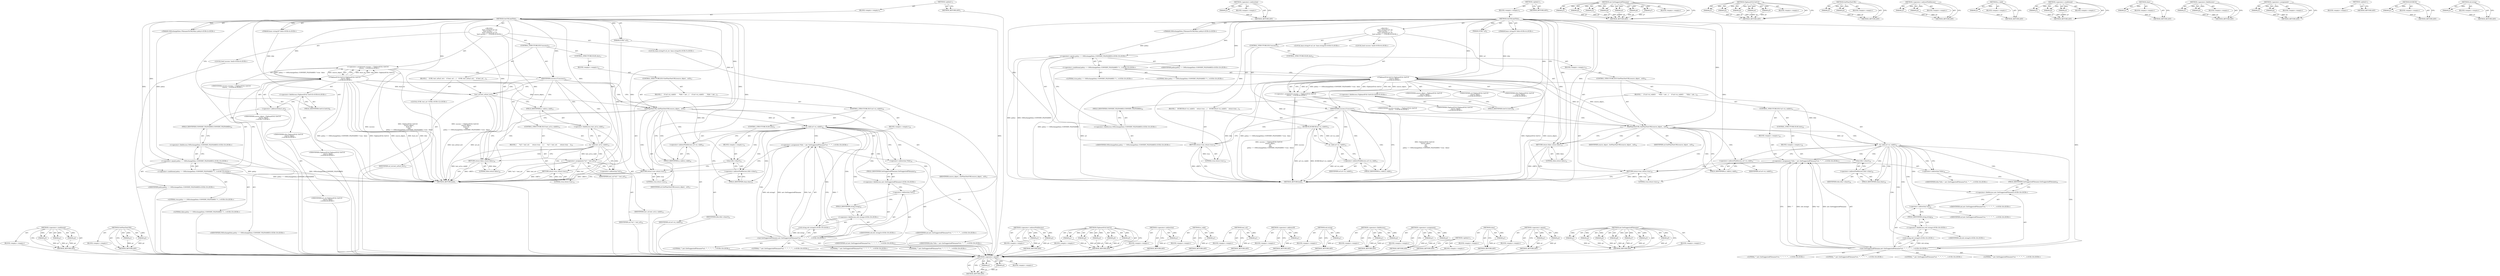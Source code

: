 digraph "std.string" {
vulnerable_144 [label=<(METHOD,&lt;operator&gt;.conditional)>];
vulnerable_145 [label=<(PARAM,p1)>];
vulnerable_146 [label=<(PARAM,p2)>];
vulnerable_147 [label=<(PARAM,p3)>];
vulnerable_148 [label=<(BLOCK,&lt;empty&gt;,&lt;empty&gt;)>];
vulnerable_149 [label=<(METHOD_RETURN,ANY)>];
vulnerable_167 [label=<(METHOD,GetPlainTextURL)>];
vulnerable_168 [label=<(PARAM,p1)>];
vulnerable_169 [label=<(PARAM,p2)>];
vulnerable_170 [label=<(BLOCK,&lt;empty&gt;,&lt;empty&gt;)>];
vulnerable_171 [label=<(METHOD_RETURN,ANY)>];
vulnerable_6 [label=<(METHOD,&lt;global&gt;)<SUB>1</SUB>>];
vulnerable_7 [label=<(BLOCK,&lt;empty&gt;,&lt;empty&gt;)<SUB>1</SUB>>];
vulnerable_8 [label=<(METHOD,GetURLAndTitle)<SUB>1</SUB>>];
vulnerable_9 [label="<(PARAM,OSExchangeData::FilenameToURLPolicy policy)<SUB>2</SUB>>"];
vulnerable_10 [label=<(PARAM,GURL* url)<SUB>3</SUB>>];
vulnerable_11 [label="<(PARAM,base::string16* title)<SUB>4</SUB>>"];
vulnerable_12 [label="<(BLOCK,{
   base::string16 url_str;
   bool success = ...,{
   base::string16 url_str;
   bool success = ...)<SUB>4</SUB>>"];
vulnerable_13 [label="<(LOCAL,base.string16 url_str: base.string16)<SUB>5</SUB>>"];
vulnerable_14 [label="<(LOCAL,bool success: bool)<SUB>6</SUB>>"];
vulnerable_15 [label="<(&lt;operator&gt;.assignment,success = ClipboardUtil::GetUrl(
       source_...)<SUB>6</SUB>>"];
vulnerable_16 [label="<(IDENTIFIER,success,success = ClipboardUtil::GetUrl(
       source_...)<SUB>6</SUB>>"];
vulnerable_17 [label="<(ClipboardUtil.GetUrl,ClipboardUtil::GetUrl(
       source_object_,
 ...)<SUB>6</SUB>>"];
vulnerable_18 [label="<(&lt;operator&gt;.fieldAccess,ClipboardUtil::GetUrl)<SUB>6</SUB>>"];
vulnerable_19 [label="<(IDENTIFIER,ClipboardUtil,ClipboardUtil::GetUrl(
       source_object_,
 ...)<SUB>6</SUB>>"];
vulnerable_20 [label=<(FIELD_IDENTIFIER,GetUrl,GetUrl)<SUB>6</SUB>>];
vulnerable_21 [label="<(IDENTIFIER,source_object_,ClipboardUtil::GetUrl(
       source_object_,
 ...)<SUB>7</SUB>>"];
vulnerable_22 [label=<(&lt;operator&gt;.addressOf,&amp;url_str)<SUB>8</SUB>>];
vulnerable_23 [label="<(IDENTIFIER,url_str,ClipboardUtil::GetUrl(
       source_object_,
 ...)<SUB>8</SUB>>"];
vulnerable_24 [label="<(IDENTIFIER,title,ClipboardUtil::GetUrl(
       source_object_,
 ...)<SUB>9</SUB>>"];
vulnerable_25 [label="<(&lt;operator&gt;.conditional,policy == OSExchangeData::CONVERT_FILENAMES ? t...)<SUB>10</SUB>>"];
vulnerable_26 [label="<(&lt;operator&gt;.equals,policy == OSExchangeData::CONVERT_FILENAMES)<SUB>10</SUB>>"];
vulnerable_27 [label="<(IDENTIFIER,policy,policy == OSExchangeData::CONVERT_FILENAMES)<SUB>10</SUB>>"];
vulnerable_28 [label="<(&lt;operator&gt;.fieldAccess,OSExchangeData::CONVERT_FILENAMES)<SUB>10</SUB>>"];
vulnerable_29 [label="<(IDENTIFIER,OSExchangeData,policy == OSExchangeData::CONVERT_FILENAMES)<SUB>10</SUB>>"];
vulnerable_30 [label=<(FIELD_IDENTIFIER,CONVERT_FILENAMES,CONVERT_FILENAMES)<SUB>10</SUB>>];
vulnerable_31 [label="<(LITERAL,true,policy == OSExchangeData::CONVERT_FILENAMES ? t...)<SUB>10</SUB>>"];
vulnerable_32 [label="<(LITERAL,false,policy == OSExchangeData::CONVERT_FILENAMES ? t...)<SUB>10</SUB>>"];
vulnerable_33 [label=<(CONTROL_STRUCTURE,IF,if (success))<SUB>11</SUB>>];
vulnerable_34 [label=<(IDENTIFIER,success,if (success))<SUB>11</SUB>>];
vulnerable_35 [label=<(BLOCK,{
    GURL test_url(url_str);
    if (test_url....,{
    GURL test_url(url_str);
    if (test_url....)<SUB>11</SUB>>];
vulnerable_36 [label="<(LOCAL,GURL test_url: GURL)<SUB>12</SUB>>"];
vulnerable_37 [label=<(test_url,test_url(url_str))<SUB>12</SUB>>];
vulnerable_38 [label=<(IDENTIFIER,url_str,test_url(url_str))<SUB>12</SUB>>];
vulnerable_39 [label=<(CONTROL_STRUCTURE,IF,if (test_url.is_valid()))<SUB>13</SUB>>];
vulnerable_40 [label=<(is_valid,test_url.is_valid())<SUB>13</SUB>>];
vulnerable_41 [label=<(&lt;operator&gt;.fieldAccess,test_url.is_valid)<SUB>13</SUB>>];
vulnerable_42 [label=<(IDENTIFIER,test_url,test_url.is_valid())<SUB>13</SUB>>];
vulnerable_43 [label=<(FIELD_IDENTIFIER,is_valid,is_valid)<SUB>13</SUB>>];
vulnerable_44 [label=<(BLOCK,{
      *url = test_url;
      return true;
    },{
      *url = test_url;
      return true;
    })<SUB>13</SUB>>];
vulnerable_45 [label=<(&lt;operator&gt;.assignment,*url = test_url)<SUB>14</SUB>>];
vulnerable_46 [label=<(&lt;operator&gt;.indirection,*url)<SUB>14</SUB>>];
vulnerable_47 [label=<(IDENTIFIER,url,*url = test_url)<SUB>14</SUB>>];
vulnerable_48 [label=<(IDENTIFIER,test_url,*url = test_url)<SUB>14</SUB>>];
vulnerable_49 [label=<(RETURN,return true;,return true;)<SUB>15</SUB>>];
vulnerable_50 [label=<(LITERAL,true,return true;)<SUB>15</SUB>>];
vulnerable_51 [label=<(CONTROL_STRUCTURE,ELSE,else)<SUB>17</SUB>>];
vulnerable_52 [label=<(BLOCK,&lt;empty&gt;,&lt;empty&gt;)<SUB>17</SUB>>];
vulnerable_53 [label=<(CONTROL_STRUCTURE,IF,if (GetPlainTextURL(source_object_, url)))<SUB>17</SUB>>];
vulnerable_54 [label=<(GetPlainTextURL,GetPlainTextURL(source_object_, url))<SUB>17</SUB>>];
vulnerable_55 [label=<(IDENTIFIER,source_object_,GetPlainTextURL(source_object_, url))<SUB>17</SUB>>];
vulnerable_56 [label=<(IDENTIFIER,url,GetPlainTextURL(source_object_, url))<SUB>17</SUB>>];
vulnerable_57 [label=<(BLOCK,{
     if (url-&gt;is_valid())
       *title = net...,{
     if (url-&gt;is_valid())
       *title = net...)<SUB>17</SUB>>];
vulnerable_58 [label=<(CONTROL_STRUCTURE,IF,if (url-&gt;is_valid()))<SUB>18</SUB>>];
vulnerable_59 [label=<(is_valid,url-&gt;is_valid())<SUB>18</SUB>>];
vulnerable_60 [label=<(&lt;operator&gt;.indirectFieldAccess,url-&gt;is_valid)<SUB>18</SUB>>];
vulnerable_61 [label=<(IDENTIFIER,url,url-&gt;is_valid())<SUB>18</SUB>>];
vulnerable_62 [label=<(FIELD_IDENTIFIER,is_valid,is_valid)<SUB>18</SUB>>];
vulnerable_63 [label=<(BLOCK,&lt;empty&gt;,&lt;empty&gt;)<SUB>19</SUB>>];
vulnerable_64 [label="<(&lt;operator&gt;.assignment,*title = net::GetSuggestedFilename(*url, &quot;&quot;, &quot;&quot;...)<SUB>19</SUB>>"];
vulnerable_65 [label=<(&lt;operator&gt;.indirection,*title)<SUB>19</SUB>>];
vulnerable_66 [label="<(IDENTIFIER,title,*title = net::GetSuggestedFilename(*url, &quot;&quot;, &quot;&quot;...)<SUB>19</SUB>>"];
vulnerable_67 [label="<(net.GetSuggestedFilename,net::GetSuggestedFilename(*url, &quot;&quot;, &quot;&quot;, &quot;&quot;, &quot;&quot;,...)<SUB>19</SUB>>"];
vulnerable_68 [label="<(&lt;operator&gt;.fieldAccess,net::GetSuggestedFilename)<SUB>19</SUB>>"];
vulnerable_69 [label="<(IDENTIFIER,net,net::GetSuggestedFilename(*url, &quot;&quot;, &quot;&quot;, &quot;&quot;, &quot;&quot;,...)<SUB>19</SUB>>"];
vulnerable_70 [label=<(FIELD_IDENTIFIER,GetSuggestedFilename,GetSuggestedFilename)<SUB>19</SUB>>];
vulnerable_71 [label=<(&lt;operator&gt;.indirection,*url)<SUB>19</SUB>>];
vulnerable_72 [label="<(IDENTIFIER,url,net::GetSuggestedFilename(*url, &quot;&quot;, &quot;&quot;, &quot;&quot;, &quot;&quot;,...)<SUB>19</SUB>>"];
vulnerable_73 [label="<(LITERAL,&quot;&quot;,net::GetSuggestedFilename(*url, &quot;&quot;, &quot;&quot;, &quot;&quot;, &quot;&quot;,...)<SUB>19</SUB>>"];
vulnerable_74 [label="<(LITERAL,&quot;&quot;,net::GetSuggestedFilename(*url, &quot;&quot;, &quot;&quot;, &quot;&quot;, &quot;&quot;,...)<SUB>19</SUB>>"];
vulnerable_75 [label="<(LITERAL,&quot;&quot;,net::GetSuggestedFilename(*url, &quot;&quot;, &quot;&quot;, &quot;&quot;, &quot;&quot;,...)<SUB>19</SUB>>"];
vulnerable_76 [label="<(LITERAL,&quot;&quot;,net::GetSuggestedFilename(*url, &quot;&quot;, &quot;&quot;, &quot;&quot;, &quot;&quot;,...)<SUB>19</SUB>>"];
vulnerable_77 [label="<(std.string,std::string())<SUB>19</SUB>>"];
vulnerable_78 [label="<(&lt;operator&gt;.fieldAccess,std::string)<SUB>19</SUB>>"];
vulnerable_79 [label="<(IDENTIFIER,std,std::string())<SUB>19</SUB>>"];
vulnerable_80 [label=<(FIELD_IDENTIFIER,string,string)<SUB>19</SUB>>];
vulnerable_81 [label=<(CONTROL_STRUCTURE,ELSE,else)<SUB>21</SUB>>];
vulnerable_82 [label=<(BLOCK,&lt;empty&gt;,&lt;empty&gt;)<SUB>21</SUB>>];
vulnerable_83 [label=<(clear,title-&gt;clear())<SUB>21</SUB>>];
vulnerable_84 [label=<(&lt;operator&gt;.indirectFieldAccess,title-&gt;clear)<SUB>21</SUB>>];
vulnerable_85 [label=<(IDENTIFIER,title,title-&gt;clear())<SUB>21</SUB>>];
vulnerable_86 [label=<(FIELD_IDENTIFIER,clear,clear)<SUB>21</SUB>>];
vulnerable_87 [label=<(RETURN,return true;,return true;)<SUB>22</SUB>>];
vulnerable_88 [label=<(LITERAL,true,return true;)<SUB>22</SUB>>];
vulnerable_89 [label=<(RETURN,return false;,return false;)<SUB>24</SUB>>];
vulnerable_90 [label=<(LITERAL,false,return false;)<SUB>24</SUB>>];
vulnerable_91 [label=<(METHOD_RETURN,bool)<SUB>1</SUB>>];
vulnerable_93 [label=<(METHOD_RETURN,ANY)<SUB>1</SUB>>];
vulnerable_172 [label=<(METHOD,&lt;operator&gt;.indirectFieldAccess)>];
vulnerable_173 [label=<(PARAM,p1)>];
vulnerable_174 [label=<(PARAM,p2)>];
vulnerable_175 [label=<(BLOCK,&lt;empty&gt;,&lt;empty&gt;)>];
vulnerable_176 [label=<(METHOD_RETURN,ANY)>];
vulnerable_127 [label=<(METHOD,ClipboardUtil.GetUrl)>];
vulnerable_128 [label=<(PARAM,p1)>];
vulnerable_129 [label=<(PARAM,p2)>];
vulnerable_130 [label=<(PARAM,p3)>];
vulnerable_131 [label=<(PARAM,p4)>];
vulnerable_132 [label=<(PARAM,p5)>];
vulnerable_133 [label=<(BLOCK,&lt;empty&gt;,&lt;empty&gt;)>];
vulnerable_134 [label=<(METHOD_RETURN,ANY)>];
vulnerable_163 [label=<(METHOD,&lt;operator&gt;.indirection)>];
vulnerable_164 [label=<(PARAM,p1)>];
vulnerable_165 [label=<(BLOCK,&lt;empty&gt;,&lt;empty&gt;)>];
vulnerable_166 [label=<(METHOD_RETURN,ANY)>];
vulnerable_159 [label=<(METHOD,is_valid)>];
vulnerable_160 [label=<(PARAM,p1)>];
vulnerable_161 [label=<(BLOCK,&lt;empty&gt;,&lt;empty&gt;)>];
vulnerable_162 [label=<(METHOD_RETURN,ANY)>];
vulnerable_155 [label=<(METHOD,test_url)>];
vulnerable_156 [label=<(PARAM,p1)>];
vulnerable_157 [label=<(BLOCK,&lt;empty&gt;,&lt;empty&gt;)>];
vulnerable_158 [label=<(METHOD_RETURN,ANY)>];
vulnerable_140 [label=<(METHOD,&lt;operator&gt;.addressOf)>];
vulnerable_141 [label=<(PARAM,p1)>];
vulnerable_142 [label=<(BLOCK,&lt;empty&gt;,&lt;empty&gt;)>];
vulnerable_143 [label=<(METHOD_RETURN,ANY)>];
vulnerable_187 [label=<(METHOD,std.string)>];
vulnerable_188 [label=<(PARAM,p1)>];
vulnerable_189 [label=<(BLOCK,&lt;empty&gt;,&lt;empty&gt;)>];
vulnerable_190 [label=<(METHOD_RETURN,ANY)>];
vulnerable_135 [label=<(METHOD,&lt;operator&gt;.fieldAccess)>];
vulnerable_136 [label=<(PARAM,p1)>];
vulnerable_137 [label=<(PARAM,p2)>];
vulnerable_138 [label=<(BLOCK,&lt;empty&gt;,&lt;empty&gt;)>];
vulnerable_139 [label=<(METHOD_RETURN,ANY)>];
vulnerable_122 [label=<(METHOD,&lt;operator&gt;.assignment)>];
vulnerable_123 [label=<(PARAM,p1)>];
vulnerable_124 [label=<(PARAM,p2)>];
vulnerable_125 [label=<(BLOCK,&lt;empty&gt;,&lt;empty&gt;)>];
vulnerable_126 [label=<(METHOD_RETURN,ANY)>];
vulnerable_116 [label=<(METHOD,&lt;global&gt;)<SUB>1</SUB>>];
vulnerable_117 [label=<(BLOCK,&lt;empty&gt;,&lt;empty&gt;)>];
vulnerable_118 [label=<(METHOD_RETURN,ANY)>];
vulnerable_191 [label=<(METHOD,clear)>];
vulnerable_192 [label=<(PARAM,p1)>];
vulnerable_193 [label=<(BLOCK,&lt;empty&gt;,&lt;empty&gt;)>];
vulnerable_194 [label=<(METHOD_RETURN,ANY)>];
vulnerable_150 [label=<(METHOD,&lt;operator&gt;.equals)>];
vulnerable_151 [label=<(PARAM,p1)>];
vulnerable_152 [label=<(PARAM,p2)>];
vulnerable_153 [label=<(BLOCK,&lt;empty&gt;,&lt;empty&gt;)>];
vulnerable_154 [label=<(METHOD_RETURN,ANY)>];
vulnerable_177 [label=<(METHOD,net.GetSuggestedFilename)>];
vulnerable_178 [label=<(PARAM,p1)>];
vulnerable_179 [label=<(PARAM,p2)>];
vulnerable_180 [label=<(PARAM,p3)>];
vulnerable_181 [label=<(PARAM,p4)>];
vulnerable_182 [label=<(PARAM,p5)>];
vulnerable_183 [label=<(PARAM,p6)>];
vulnerable_184 [label=<(PARAM,p7)>];
vulnerable_185 [label=<(BLOCK,&lt;empty&gt;,&lt;empty&gt;)>];
vulnerable_186 [label=<(METHOD_RETURN,ANY)>];
fixed_135 [label=<(METHOD,&lt;operator&gt;.equals)>];
fixed_136 [label=<(PARAM,p1)>];
fixed_137 [label=<(PARAM,p2)>];
fixed_138 [label=<(BLOCK,&lt;empty&gt;,&lt;empty&gt;)>];
fixed_139 [label=<(METHOD_RETURN,ANY)>];
fixed_158 [label=<(METHOD,&lt;operator&gt;.indirection)>];
fixed_159 [label=<(PARAM,p1)>];
fixed_160 [label=<(BLOCK,&lt;empty&gt;,&lt;empty&gt;)>];
fixed_161 [label=<(METHOD_RETURN,ANY)>];
fixed_6 [label=<(METHOD,&lt;global&gt;)<SUB>1</SUB>>];
fixed_7 [label=<(BLOCK,&lt;empty&gt;,&lt;empty&gt;)<SUB>1</SUB>>];
fixed_8 [label=<(METHOD,GetURLAndTitle)<SUB>1</SUB>>];
fixed_9 [label="<(PARAM,OSExchangeData::FilenameToURLPolicy policy)<SUB>2</SUB>>"];
fixed_10 [label=<(PARAM,GURL* url)<SUB>3</SUB>>];
fixed_11 [label="<(PARAM,base::string16* title)<SUB>4</SUB>>"];
fixed_12 [label="<(BLOCK,{
   base::string16 url_str;
   bool success = ...,{
   base::string16 url_str;
   bool success = ...)<SUB>4</SUB>>"];
fixed_13 [label="<(LOCAL,base.string16 url_str: base.string16)<SUB>5</SUB>>"];
fixed_14 [label="<(LOCAL,bool success: bool)<SUB>6</SUB>>"];
fixed_15 [label="<(&lt;operator&gt;.assignment,success = ClipboardUtil::GetUrl(
       source_...)<SUB>6</SUB>>"];
fixed_16 [label="<(IDENTIFIER,success,success = ClipboardUtil::GetUrl(
       source_...)<SUB>6</SUB>>"];
fixed_17 [label="<(ClipboardUtil.GetUrl,ClipboardUtil::GetUrl(
       source_object_,
 ...)<SUB>6</SUB>>"];
fixed_18 [label="<(&lt;operator&gt;.fieldAccess,ClipboardUtil::GetUrl)<SUB>6</SUB>>"];
fixed_19 [label="<(IDENTIFIER,ClipboardUtil,ClipboardUtil::GetUrl(
       source_object_,
 ...)<SUB>6</SUB>>"];
fixed_20 [label=<(FIELD_IDENTIFIER,GetUrl,GetUrl)<SUB>6</SUB>>];
fixed_21 [label="<(IDENTIFIER,source_object_,ClipboardUtil::GetUrl(
       source_object_,
 ...)<SUB>7</SUB>>"];
fixed_22 [label="<(IDENTIFIER,url,ClipboardUtil::GetUrl(
       source_object_,
 ...)<SUB>8</SUB>>"];
fixed_23 [label="<(IDENTIFIER,title,ClipboardUtil::GetUrl(
       source_object_,
 ...)<SUB>9</SUB>>"];
fixed_24 [label="<(&lt;operator&gt;.conditional,policy == OSExchangeData::CONVERT_FILENAMES ? t...)<SUB>10</SUB>>"];
fixed_25 [label="<(&lt;operator&gt;.equals,policy == OSExchangeData::CONVERT_FILENAMES)<SUB>10</SUB>>"];
fixed_26 [label="<(IDENTIFIER,policy,policy == OSExchangeData::CONVERT_FILENAMES)<SUB>10</SUB>>"];
fixed_27 [label="<(&lt;operator&gt;.fieldAccess,OSExchangeData::CONVERT_FILENAMES)<SUB>10</SUB>>"];
fixed_28 [label="<(IDENTIFIER,OSExchangeData,policy == OSExchangeData::CONVERT_FILENAMES)<SUB>10</SUB>>"];
fixed_29 [label=<(FIELD_IDENTIFIER,CONVERT_FILENAMES,CONVERT_FILENAMES)<SUB>10</SUB>>];
fixed_30 [label="<(LITERAL,true,policy == OSExchangeData::CONVERT_FILENAMES ? t...)<SUB>10</SUB>>"];
fixed_31 [label="<(LITERAL,false,policy == OSExchangeData::CONVERT_FILENAMES ? t...)<SUB>10</SUB>>"];
fixed_32 [label=<(CONTROL_STRUCTURE,IF,if (success))<SUB>11</SUB>>];
fixed_33 [label=<(IDENTIFIER,success,if (success))<SUB>11</SUB>>];
fixed_34 [label=<(BLOCK,{
    DCHECK(url-&gt;is_valid());
    return true;...,{
    DCHECK(url-&gt;is_valid());
    return true;...)<SUB>11</SUB>>];
fixed_35 [label=<(DCHECK,DCHECK(url-&gt;is_valid()))<SUB>12</SUB>>];
fixed_36 [label=<(is_valid,url-&gt;is_valid())<SUB>12</SUB>>];
fixed_37 [label=<(&lt;operator&gt;.indirectFieldAccess,url-&gt;is_valid)<SUB>12</SUB>>];
fixed_38 [label=<(IDENTIFIER,url,url-&gt;is_valid())<SUB>12</SUB>>];
fixed_39 [label=<(FIELD_IDENTIFIER,is_valid,is_valid)<SUB>12</SUB>>];
fixed_40 [label=<(RETURN,return true;,return true;)<SUB>13</SUB>>];
fixed_41 [label=<(LITERAL,true,return true;)<SUB>13</SUB>>];
fixed_42 [label=<(CONTROL_STRUCTURE,ELSE,else)<SUB>14</SUB>>];
fixed_43 [label=<(BLOCK,&lt;empty&gt;,&lt;empty&gt;)<SUB>14</SUB>>];
fixed_44 [label=<(CONTROL_STRUCTURE,IF,if (GetPlainTextURL(source_object_, url)))<SUB>14</SUB>>];
fixed_45 [label=<(GetPlainTextURL,GetPlainTextURL(source_object_, url))<SUB>14</SUB>>];
fixed_46 [label=<(IDENTIFIER,source_object_,GetPlainTextURL(source_object_, url))<SUB>14</SUB>>];
fixed_47 [label=<(IDENTIFIER,url,GetPlainTextURL(source_object_, url))<SUB>14</SUB>>];
fixed_48 [label=<(BLOCK,{
     if (url-&gt;is_valid())
       *title = net...,{
     if (url-&gt;is_valid())
       *title = net...)<SUB>14</SUB>>];
fixed_49 [label=<(CONTROL_STRUCTURE,IF,if (url-&gt;is_valid()))<SUB>15</SUB>>];
fixed_50 [label=<(is_valid,url-&gt;is_valid())<SUB>15</SUB>>];
fixed_51 [label=<(&lt;operator&gt;.indirectFieldAccess,url-&gt;is_valid)<SUB>15</SUB>>];
fixed_52 [label=<(IDENTIFIER,url,url-&gt;is_valid())<SUB>15</SUB>>];
fixed_53 [label=<(FIELD_IDENTIFIER,is_valid,is_valid)<SUB>15</SUB>>];
fixed_54 [label=<(BLOCK,&lt;empty&gt;,&lt;empty&gt;)<SUB>16</SUB>>];
fixed_55 [label="<(&lt;operator&gt;.assignment,*title = net::GetSuggestedFilename(*url, &quot;&quot;, &quot;&quot;...)<SUB>16</SUB>>"];
fixed_56 [label=<(&lt;operator&gt;.indirection,*title)<SUB>16</SUB>>];
fixed_57 [label="<(IDENTIFIER,title,*title = net::GetSuggestedFilename(*url, &quot;&quot;, &quot;&quot;...)<SUB>16</SUB>>"];
fixed_58 [label="<(net.GetSuggestedFilename,net::GetSuggestedFilename(*url, &quot;&quot;, &quot;&quot;, &quot;&quot;, &quot;&quot;,...)<SUB>16</SUB>>"];
fixed_59 [label="<(&lt;operator&gt;.fieldAccess,net::GetSuggestedFilename)<SUB>16</SUB>>"];
fixed_60 [label="<(IDENTIFIER,net,net::GetSuggestedFilename(*url, &quot;&quot;, &quot;&quot;, &quot;&quot;, &quot;&quot;,...)<SUB>16</SUB>>"];
fixed_61 [label=<(FIELD_IDENTIFIER,GetSuggestedFilename,GetSuggestedFilename)<SUB>16</SUB>>];
fixed_62 [label=<(&lt;operator&gt;.indirection,*url)<SUB>16</SUB>>];
fixed_63 [label="<(IDENTIFIER,url,net::GetSuggestedFilename(*url, &quot;&quot;, &quot;&quot;, &quot;&quot;, &quot;&quot;,...)<SUB>16</SUB>>"];
fixed_64 [label="<(LITERAL,&quot;&quot;,net::GetSuggestedFilename(*url, &quot;&quot;, &quot;&quot;, &quot;&quot;, &quot;&quot;,...)<SUB>16</SUB>>"];
fixed_65 [label="<(LITERAL,&quot;&quot;,net::GetSuggestedFilename(*url, &quot;&quot;, &quot;&quot;, &quot;&quot;, &quot;&quot;,...)<SUB>16</SUB>>"];
fixed_66 [label="<(LITERAL,&quot;&quot;,net::GetSuggestedFilename(*url, &quot;&quot;, &quot;&quot;, &quot;&quot;, &quot;&quot;,...)<SUB>16</SUB>>"];
fixed_67 [label="<(LITERAL,&quot;&quot;,net::GetSuggestedFilename(*url, &quot;&quot;, &quot;&quot;, &quot;&quot;, &quot;&quot;,...)<SUB>16</SUB>>"];
fixed_68 [label="<(std.string,std::string())<SUB>16</SUB>>"];
fixed_69 [label="<(&lt;operator&gt;.fieldAccess,std::string)<SUB>16</SUB>>"];
fixed_70 [label="<(IDENTIFIER,std,std::string())<SUB>16</SUB>>"];
fixed_71 [label=<(FIELD_IDENTIFIER,string,string)<SUB>16</SUB>>];
fixed_72 [label=<(CONTROL_STRUCTURE,ELSE,else)<SUB>18</SUB>>];
fixed_73 [label=<(BLOCK,&lt;empty&gt;,&lt;empty&gt;)<SUB>18</SUB>>];
fixed_74 [label=<(clear,title-&gt;clear())<SUB>18</SUB>>];
fixed_75 [label=<(&lt;operator&gt;.indirectFieldAccess,title-&gt;clear)<SUB>18</SUB>>];
fixed_76 [label=<(IDENTIFIER,title,title-&gt;clear())<SUB>18</SUB>>];
fixed_77 [label=<(FIELD_IDENTIFIER,clear,clear)<SUB>18</SUB>>];
fixed_78 [label=<(RETURN,return true;,return true;)<SUB>19</SUB>>];
fixed_79 [label=<(LITERAL,true,return true;)<SUB>19</SUB>>];
fixed_80 [label=<(RETURN,return false;,return false;)<SUB>21</SUB>>];
fixed_81 [label=<(LITERAL,false,return false;)<SUB>21</SUB>>];
fixed_82 [label=<(METHOD_RETURN,bool)<SUB>1</SUB>>];
fixed_84 [label=<(METHOD_RETURN,ANY)<SUB>1</SUB>>];
fixed_162 [label=<(METHOD,net.GetSuggestedFilename)>];
fixed_163 [label=<(PARAM,p1)>];
fixed_164 [label=<(PARAM,p2)>];
fixed_165 [label=<(PARAM,p3)>];
fixed_166 [label=<(PARAM,p4)>];
fixed_167 [label=<(PARAM,p5)>];
fixed_168 [label=<(PARAM,p6)>];
fixed_169 [label=<(PARAM,p7)>];
fixed_170 [label=<(BLOCK,&lt;empty&gt;,&lt;empty&gt;)>];
fixed_171 [label=<(METHOD_RETURN,ANY)>];
fixed_116 [label=<(METHOD,ClipboardUtil.GetUrl)>];
fixed_117 [label=<(PARAM,p1)>];
fixed_118 [label=<(PARAM,p2)>];
fixed_119 [label=<(PARAM,p3)>];
fixed_120 [label=<(PARAM,p4)>];
fixed_121 [label=<(PARAM,p5)>];
fixed_122 [label=<(BLOCK,&lt;empty&gt;,&lt;empty&gt;)>];
fixed_123 [label=<(METHOD_RETURN,ANY)>];
fixed_153 [label=<(METHOD,GetPlainTextURL)>];
fixed_154 [label=<(PARAM,p1)>];
fixed_155 [label=<(PARAM,p2)>];
fixed_156 [label=<(BLOCK,&lt;empty&gt;,&lt;empty&gt;)>];
fixed_157 [label=<(METHOD_RETURN,ANY)>];
fixed_148 [label=<(METHOD,&lt;operator&gt;.indirectFieldAccess)>];
fixed_149 [label=<(PARAM,p1)>];
fixed_150 [label=<(PARAM,p2)>];
fixed_151 [label=<(BLOCK,&lt;empty&gt;,&lt;empty&gt;)>];
fixed_152 [label=<(METHOD_RETURN,ANY)>];
fixed_144 [label=<(METHOD,is_valid)>];
fixed_145 [label=<(PARAM,p1)>];
fixed_146 [label=<(BLOCK,&lt;empty&gt;,&lt;empty&gt;)>];
fixed_147 [label=<(METHOD_RETURN,ANY)>];
fixed_129 [label=<(METHOD,&lt;operator&gt;.conditional)>];
fixed_130 [label=<(PARAM,p1)>];
fixed_131 [label=<(PARAM,p2)>];
fixed_132 [label=<(PARAM,p3)>];
fixed_133 [label=<(BLOCK,&lt;empty&gt;,&lt;empty&gt;)>];
fixed_134 [label=<(METHOD_RETURN,ANY)>];
fixed_176 [label=<(METHOD,clear)>];
fixed_177 [label=<(PARAM,p1)>];
fixed_178 [label=<(BLOCK,&lt;empty&gt;,&lt;empty&gt;)>];
fixed_179 [label=<(METHOD_RETURN,ANY)>];
fixed_124 [label=<(METHOD,&lt;operator&gt;.fieldAccess)>];
fixed_125 [label=<(PARAM,p1)>];
fixed_126 [label=<(PARAM,p2)>];
fixed_127 [label=<(BLOCK,&lt;empty&gt;,&lt;empty&gt;)>];
fixed_128 [label=<(METHOD_RETURN,ANY)>];
fixed_111 [label=<(METHOD,&lt;operator&gt;.assignment)>];
fixed_112 [label=<(PARAM,p1)>];
fixed_113 [label=<(PARAM,p2)>];
fixed_114 [label=<(BLOCK,&lt;empty&gt;,&lt;empty&gt;)>];
fixed_115 [label=<(METHOD_RETURN,ANY)>];
fixed_105 [label=<(METHOD,&lt;global&gt;)<SUB>1</SUB>>];
fixed_106 [label=<(BLOCK,&lt;empty&gt;,&lt;empty&gt;)>];
fixed_107 [label=<(METHOD_RETURN,ANY)>];
fixed_140 [label=<(METHOD,DCHECK)>];
fixed_141 [label=<(PARAM,p1)>];
fixed_142 [label=<(BLOCK,&lt;empty&gt;,&lt;empty&gt;)>];
fixed_143 [label=<(METHOD_RETURN,ANY)>];
fixed_172 [label=<(METHOD,std.string)>];
fixed_173 [label=<(PARAM,p1)>];
fixed_174 [label=<(BLOCK,&lt;empty&gt;,&lt;empty&gt;)>];
fixed_175 [label=<(METHOD_RETURN,ANY)>];
vulnerable_144 -> vulnerable_145  [key=0, label="AST: "];
vulnerable_144 -> vulnerable_145  [key=1, label="DDG: "];
vulnerable_144 -> vulnerable_148  [key=0, label="AST: "];
vulnerable_144 -> vulnerable_146  [key=0, label="AST: "];
vulnerable_144 -> vulnerable_146  [key=1, label="DDG: "];
vulnerable_144 -> vulnerable_149  [key=0, label="AST: "];
vulnerable_144 -> vulnerable_149  [key=1, label="CFG: "];
vulnerable_144 -> vulnerable_147  [key=0, label="AST: "];
vulnerable_144 -> vulnerable_147  [key=1, label="DDG: "];
vulnerable_145 -> vulnerable_149  [key=0, label="DDG: p1"];
vulnerable_146 -> vulnerable_149  [key=0, label="DDG: p2"];
vulnerable_147 -> vulnerable_149  [key=0, label="DDG: p3"];
vulnerable_148 -> fixed_135  [key=0];
vulnerable_149 -> fixed_135  [key=0];
vulnerable_167 -> vulnerable_168  [key=0, label="AST: "];
vulnerable_167 -> vulnerable_168  [key=1, label="DDG: "];
vulnerable_167 -> vulnerable_170  [key=0, label="AST: "];
vulnerable_167 -> vulnerable_169  [key=0, label="AST: "];
vulnerable_167 -> vulnerable_169  [key=1, label="DDG: "];
vulnerable_167 -> vulnerable_171  [key=0, label="AST: "];
vulnerable_167 -> vulnerable_171  [key=1, label="CFG: "];
vulnerable_168 -> vulnerable_171  [key=0, label="DDG: p1"];
vulnerable_169 -> vulnerable_171  [key=0, label="DDG: p2"];
vulnerable_170 -> fixed_135  [key=0];
vulnerable_171 -> fixed_135  [key=0];
vulnerable_6 -> vulnerable_7  [key=0, label="AST: "];
vulnerable_6 -> vulnerable_93  [key=0, label="AST: "];
vulnerable_6 -> vulnerable_93  [key=1, label="CFG: "];
vulnerable_7 -> vulnerable_8  [key=0, label="AST: "];
vulnerable_8 -> vulnerable_9  [key=0, label="AST: "];
vulnerable_8 -> vulnerable_9  [key=1, label="DDG: "];
vulnerable_8 -> vulnerable_10  [key=0, label="AST: "];
vulnerable_8 -> vulnerable_10  [key=1, label="DDG: "];
vulnerable_8 -> vulnerable_11  [key=0, label="AST: "];
vulnerable_8 -> vulnerable_11  [key=1, label="DDG: "];
vulnerable_8 -> vulnerable_12  [key=0, label="AST: "];
vulnerable_8 -> vulnerable_91  [key=0, label="AST: "];
vulnerable_8 -> vulnerable_20  [key=0, label="CFG: "];
vulnerable_8 -> vulnerable_89  [key=0, label="DDG: "];
vulnerable_8 -> vulnerable_34  [key=0, label="DDG: "];
vulnerable_8 -> vulnerable_90  [key=0, label="DDG: "];
vulnerable_8 -> vulnerable_17  [key=0, label="DDG: "];
vulnerable_8 -> vulnerable_25  [key=0, label="DDG: "];
vulnerable_8 -> vulnerable_37  [key=0, label="DDG: "];
vulnerable_8 -> vulnerable_26  [key=0, label="DDG: "];
vulnerable_8 -> vulnerable_45  [key=0, label="DDG: "];
vulnerable_8 -> vulnerable_49  [key=0, label="DDG: "];
vulnerable_8 -> vulnerable_50  [key=0, label="DDG: "];
vulnerable_8 -> vulnerable_54  [key=0, label="DDG: "];
vulnerable_8 -> vulnerable_87  [key=0, label="DDG: "];
vulnerable_8 -> vulnerable_88  [key=0, label="DDG: "];
vulnerable_8 -> vulnerable_67  [key=0, label="DDG: "];
vulnerable_9 -> vulnerable_26  [key=0, label="DDG: policy"];
vulnerable_10 -> vulnerable_91  [key=0, label="DDG: url"];
vulnerable_10 -> vulnerable_54  [key=0, label="DDG: url"];
vulnerable_11 -> vulnerable_17  [key=0, label="DDG: title"];
vulnerable_12 -> vulnerable_13  [key=0, label="AST: "];
vulnerable_12 -> vulnerable_14  [key=0, label="AST: "];
vulnerable_12 -> vulnerable_15  [key=0, label="AST: "];
vulnerable_12 -> vulnerable_33  [key=0, label="AST: "];
vulnerable_12 -> vulnerable_89  [key=0, label="AST: "];
vulnerable_13 -> fixed_135  [key=0];
vulnerable_14 -> fixed_135  [key=0];
vulnerable_15 -> vulnerable_16  [key=0, label="AST: "];
vulnerable_15 -> vulnerable_17  [key=0, label="AST: "];
vulnerable_15 -> vulnerable_34  [key=0, label="CFG: "];
vulnerable_15 -> vulnerable_91  [key=0, label="DDG: success"];
vulnerable_15 -> vulnerable_91  [key=1, label="DDG: ClipboardUtil::GetUrl(
       source_object_,
      &amp;url_str,
       title,
       policy == OSExchangeData::CONVERT_FILENAMES ? true : false)"];
vulnerable_15 -> vulnerable_91  [key=2, label="DDG: success = ClipboardUtil::GetUrl(
       source_object_,
      &amp;url_str,
       title,
       policy == OSExchangeData::CONVERT_FILENAMES ? true : false)"];
vulnerable_16 -> fixed_135  [key=0];
vulnerable_17 -> vulnerable_18  [key=0, label="AST: "];
vulnerable_17 -> vulnerable_21  [key=0, label="AST: "];
vulnerable_17 -> vulnerable_22  [key=0, label="AST: "];
vulnerable_17 -> vulnerable_24  [key=0, label="AST: "];
vulnerable_17 -> vulnerable_25  [key=0, label="AST: "];
vulnerable_17 -> vulnerable_15  [key=0, label="CFG: "];
vulnerable_17 -> vulnerable_15  [key=1, label="DDG: &amp;url_str"];
vulnerable_17 -> vulnerable_15  [key=2, label="DDG: title"];
vulnerable_17 -> vulnerable_15  [key=3, label="DDG: ClipboardUtil::GetUrl"];
vulnerable_17 -> vulnerable_15  [key=4, label="DDG: policy == OSExchangeData::CONVERT_FILENAMES ? true : false"];
vulnerable_17 -> vulnerable_15  [key=5, label="DDG: source_object_"];
vulnerable_17 -> vulnerable_91  [key=0, label="DDG: ClipboardUtil::GetUrl"];
vulnerable_17 -> vulnerable_91  [key=1, label="DDG: source_object_"];
vulnerable_17 -> vulnerable_91  [key=2, label="DDG: &amp;url_str"];
vulnerable_17 -> vulnerable_91  [key=3, label="DDG: title"];
vulnerable_17 -> vulnerable_91  [key=4, label="DDG: policy == OSExchangeData::CONVERT_FILENAMES ? true : false"];
vulnerable_17 -> vulnerable_37  [key=0, label="DDG: &amp;url_str"];
vulnerable_17 -> vulnerable_54  [key=0, label="DDG: source_object_"];
vulnerable_17 -> vulnerable_83  [key=0, label="DDG: title"];
vulnerable_18 -> vulnerable_19  [key=0, label="AST: "];
vulnerable_18 -> vulnerable_20  [key=0, label="AST: "];
vulnerable_18 -> vulnerable_22  [key=0, label="CFG: "];
vulnerable_19 -> fixed_135  [key=0];
vulnerable_20 -> vulnerable_18  [key=0, label="CFG: "];
vulnerable_21 -> fixed_135  [key=0];
vulnerable_22 -> vulnerable_23  [key=0, label="AST: "];
vulnerable_22 -> vulnerable_30  [key=0, label="CFG: "];
vulnerable_23 -> fixed_135  [key=0];
vulnerable_24 -> fixed_135  [key=0];
vulnerable_25 -> vulnerable_26  [key=0, label="AST: "];
vulnerable_25 -> vulnerable_31  [key=0, label="AST: "];
vulnerable_25 -> vulnerable_32  [key=0, label="AST: "];
vulnerable_25 -> vulnerable_17  [key=0, label="CFG: "];
vulnerable_25 -> vulnerable_91  [key=0, label="DDG: policy == OSExchangeData::CONVERT_FILENAMES"];
vulnerable_26 -> vulnerable_27  [key=0, label="AST: "];
vulnerable_26 -> vulnerable_28  [key=0, label="AST: "];
vulnerable_26 -> vulnerable_25  [key=0, label="CFG: "];
vulnerable_26 -> vulnerable_91  [key=0, label="DDG: policy"];
vulnerable_26 -> vulnerable_91  [key=1, label="DDG: OSExchangeData::CONVERT_FILENAMES"];
vulnerable_27 -> fixed_135  [key=0];
vulnerable_28 -> vulnerable_29  [key=0, label="AST: "];
vulnerable_28 -> vulnerable_30  [key=0, label="AST: "];
vulnerable_28 -> vulnerable_26  [key=0, label="CFG: "];
vulnerable_29 -> fixed_135  [key=0];
vulnerable_30 -> vulnerable_28  [key=0, label="CFG: "];
vulnerable_31 -> fixed_135  [key=0];
vulnerable_32 -> fixed_135  [key=0];
vulnerable_33 -> vulnerable_34  [key=0, label="AST: "];
vulnerable_33 -> vulnerable_35  [key=0, label="AST: "];
vulnerable_33 -> vulnerable_51  [key=0, label="AST: "];
vulnerable_34 -> vulnerable_37  [key=0, label="CFG: "];
vulnerable_34 -> vulnerable_37  [key=1, label="CDG: "];
vulnerable_34 -> vulnerable_54  [key=0, label="CFG: "];
vulnerable_34 -> vulnerable_54  [key=1, label="CDG: "];
vulnerable_34 -> vulnerable_41  [key=0, label="CDG: "];
vulnerable_34 -> vulnerable_40  [key=0, label="CDG: "];
vulnerable_34 -> vulnerable_43  [key=0, label="CDG: "];
vulnerable_35 -> vulnerable_36  [key=0, label="AST: "];
vulnerable_35 -> vulnerable_37  [key=0, label="AST: "];
vulnerable_35 -> vulnerable_39  [key=0, label="AST: "];
vulnerable_36 -> fixed_135  [key=0];
vulnerable_37 -> vulnerable_38  [key=0, label="AST: "];
vulnerable_37 -> vulnerable_43  [key=0, label="CFG: "];
vulnerable_37 -> vulnerable_91  [key=0, label="DDG: url_str"];
vulnerable_37 -> vulnerable_91  [key=1, label="DDG: test_url(url_str)"];
vulnerable_38 -> fixed_135  [key=0];
vulnerable_39 -> vulnerable_40  [key=0, label="AST: "];
vulnerable_39 -> vulnerable_44  [key=0, label="AST: "];
vulnerable_40 -> vulnerable_41  [key=0, label="AST: "];
vulnerable_40 -> vulnerable_46  [key=0, label="CFG: "];
vulnerable_40 -> vulnerable_46  [key=1, label="CDG: "];
vulnerable_40 -> vulnerable_89  [key=0, label="CFG: "];
vulnerable_40 -> vulnerable_89  [key=1, label="CDG: "];
vulnerable_40 -> vulnerable_91  [key=0, label="DDG: test_url.is_valid()"];
vulnerable_40 -> vulnerable_45  [key=0, label="DDG: test_url.is_valid"];
vulnerable_40 -> vulnerable_45  [key=1, label="CDG: "];
vulnerable_40 -> vulnerable_49  [key=0, label="CDG: "];
vulnerable_41 -> vulnerable_42  [key=0, label="AST: "];
vulnerable_41 -> vulnerable_43  [key=0, label="AST: "];
vulnerable_41 -> vulnerable_40  [key=0, label="CFG: "];
vulnerable_42 -> fixed_135  [key=0];
vulnerable_43 -> vulnerable_41  [key=0, label="CFG: "];
vulnerable_44 -> vulnerable_45  [key=0, label="AST: "];
vulnerable_44 -> vulnerable_49  [key=0, label="AST: "];
vulnerable_45 -> vulnerable_46  [key=0, label="AST: "];
vulnerable_45 -> vulnerable_48  [key=0, label="AST: "];
vulnerable_45 -> vulnerable_49  [key=0, label="CFG: "];
vulnerable_45 -> vulnerable_91  [key=0, label="DDG: *url"];
vulnerable_45 -> vulnerable_91  [key=1, label="DDG: test_url"];
vulnerable_45 -> vulnerable_91  [key=2, label="DDG: *url = test_url"];
vulnerable_46 -> vulnerable_47  [key=0, label="AST: "];
vulnerable_46 -> vulnerable_45  [key=0, label="CFG: "];
vulnerable_47 -> fixed_135  [key=0];
vulnerable_48 -> fixed_135  [key=0];
vulnerable_49 -> vulnerable_50  [key=0, label="AST: "];
vulnerable_49 -> vulnerable_91  [key=0, label="CFG: "];
vulnerable_49 -> vulnerable_91  [key=1, label="DDG: &lt;RET&gt;"];
vulnerable_50 -> vulnerable_49  [key=0, label="DDG: true"];
vulnerable_51 -> vulnerable_52  [key=0, label="AST: "];
vulnerable_52 -> vulnerable_53  [key=0, label="AST: "];
vulnerable_53 -> vulnerable_54  [key=0, label="AST: "];
vulnerable_53 -> vulnerable_57  [key=0, label="AST: "];
vulnerable_54 -> vulnerable_55  [key=0, label="AST: "];
vulnerable_54 -> vulnerable_56  [key=0, label="AST: "];
vulnerable_54 -> vulnerable_62  [key=0, label="CFG: "];
vulnerable_54 -> vulnerable_62  [key=1, label="CDG: "];
vulnerable_54 -> vulnerable_89  [key=0, label="CFG: "];
vulnerable_54 -> vulnerable_89  [key=1, label="CDG: "];
vulnerable_54 -> vulnerable_59  [key=0, label="DDG: url"];
vulnerable_54 -> vulnerable_59  [key=1, label="CDG: "];
vulnerable_54 -> vulnerable_60  [key=0, label="CDG: "];
vulnerable_54 -> vulnerable_87  [key=0, label="CDG: "];
vulnerable_55 -> fixed_135  [key=0];
vulnerable_56 -> fixed_135  [key=0];
vulnerable_57 -> vulnerable_58  [key=0, label="AST: "];
vulnerable_57 -> vulnerable_87  [key=0, label="AST: "];
vulnerable_58 -> vulnerable_59  [key=0, label="AST: "];
vulnerable_58 -> vulnerable_63  [key=0, label="AST: "];
vulnerable_58 -> vulnerable_81  [key=0, label="AST: "];
vulnerable_59 -> vulnerable_60  [key=0, label="AST: "];
vulnerable_59 -> vulnerable_65  [key=0, label="CFG: "];
vulnerable_59 -> vulnerable_65  [key=1, label="CDG: "];
vulnerable_59 -> vulnerable_86  [key=0, label="CFG: "];
vulnerable_59 -> vulnerable_86  [key=1, label="CDG: "];
vulnerable_59 -> vulnerable_80  [key=0, label="CDG: "];
vulnerable_59 -> vulnerable_68  [key=0, label="CDG: "];
vulnerable_59 -> vulnerable_77  [key=0, label="CDG: "];
vulnerable_59 -> vulnerable_64  [key=0, label="CDG: "];
vulnerable_59 -> vulnerable_83  [key=0, label="CDG: "];
vulnerable_59 -> vulnerable_71  [key=0, label="CDG: "];
vulnerable_59 -> vulnerable_84  [key=0, label="CDG: "];
vulnerable_59 -> vulnerable_67  [key=0, label="CDG: "];
vulnerable_59 -> vulnerable_70  [key=0, label="CDG: "];
vulnerable_59 -> vulnerable_78  [key=0, label="CDG: "];
vulnerable_60 -> vulnerable_61  [key=0, label="AST: "];
vulnerable_60 -> vulnerable_62  [key=0, label="AST: "];
vulnerable_60 -> vulnerable_59  [key=0, label="CFG: "];
vulnerable_61 -> fixed_135  [key=0];
vulnerable_62 -> vulnerable_60  [key=0, label="CFG: "];
vulnerable_63 -> vulnerable_64  [key=0, label="AST: "];
vulnerable_64 -> vulnerable_65  [key=0, label="AST: "];
vulnerable_64 -> vulnerable_67  [key=0, label="AST: "];
vulnerable_64 -> vulnerable_87  [key=0, label="CFG: "];
vulnerable_65 -> vulnerable_66  [key=0, label="AST: "];
vulnerable_65 -> vulnerable_70  [key=0, label="CFG: "];
vulnerable_66 -> fixed_135  [key=0];
vulnerable_67 -> vulnerable_68  [key=0, label="AST: "];
vulnerable_67 -> vulnerable_71  [key=0, label="AST: "];
vulnerable_67 -> vulnerable_73  [key=0, label="AST: "];
vulnerable_67 -> vulnerable_74  [key=0, label="AST: "];
vulnerable_67 -> vulnerable_75  [key=0, label="AST: "];
vulnerable_67 -> vulnerable_76  [key=0, label="AST: "];
vulnerable_67 -> vulnerable_77  [key=0, label="AST: "];
vulnerable_67 -> vulnerable_64  [key=0, label="CFG: "];
vulnerable_67 -> vulnerable_64  [key=1, label="DDG: &quot;&quot;"];
vulnerable_67 -> vulnerable_64  [key=2, label="DDG: std::string()"];
vulnerable_67 -> vulnerable_64  [key=3, label="DDG: net::GetSuggestedFilename"];
vulnerable_67 -> vulnerable_64  [key=4, label="DDG: *url"];
vulnerable_68 -> vulnerable_69  [key=0, label="AST: "];
vulnerable_68 -> vulnerable_70  [key=0, label="AST: "];
vulnerable_68 -> vulnerable_71  [key=0, label="CFG: "];
vulnerable_69 -> fixed_135  [key=0];
vulnerable_70 -> vulnerable_68  [key=0, label="CFG: "];
vulnerable_71 -> vulnerable_72  [key=0, label="AST: "];
vulnerable_71 -> vulnerable_80  [key=0, label="CFG: "];
vulnerable_72 -> fixed_135  [key=0];
vulnerable_73 -> fixed_135  [key=0];
vulnerable_74 -> fixed_135  [key=0];
vulnerable_75 -> fixed_135  [key=0];
vulnerable_76 -> fixed_135  [key=0];
vulnerable_77 -> vulnerable_78  [key=0, label="AST: "];
vulnerable_77 -> vulnerable_67  [key=0, label="CFG: "];
vulnerable_77 -> vulnerable_67  [key=1, label="DDG: std::string"];
vulnerable_78 -> vulnerable_79  [key=0, label="AST: "];
vulnerable_78 -> vulnerable_80  [key=0, label="AST: "];
vulnerable_78 -> vulnerable_77  [key=0, label="CFG: "];
vulnerable_79 -> fixed_135  [key=0];
vulnerable_80 -> vulnerable_78  [key=0, label="CFG: "];
vulnerable_81 -> vulnerable_82  [key=0, label="AST: "];
vulnerable_82 -> vulnerable_83  [key=0, label="AST: "];
vulnerable_83 -> vulnerable_84  [key=0, label="AST: "];
vulnerable_83 -> vulnerable_87  [key=0, label="CFG: "];
vulnerable_84 -> vulnerable_85  [key=0, label="AST: "];
vulnerable_84 -> vulnerable_86  [key=0, label="AST: "];
vulnerable_84 -> vulnerable_83  [key=0, label="CFG: "];
vulnerable_85 -> fixed_135  [key=0];
vulnerable_86 -> vulnerable_84  [key=0, label="CFG: "];
vulnerable_87 -> vulnerable_88  [key=0, label="AST: "];
vulnerable_87 -> vulnerable_91  [key=0, label="CFG: "];
vulnerable_87 -> vulnerable_91  [key=1, label="DDG: &lt;RET&gt;"];
vulnerable_88 -> vulnerable_87  [key=0, label="DDG: true"];
vulnerable_89 -> vulnerable_90  [key=0, label="AST: "];
vulnerable_89 -> vulnerable_91  [key=0, label="CFG: "];
vulnerable_89 -> vulnerable_91  [key=1, label="DDG: &lt;RET&gt;"];
vulnerable_90 -> vulnerable_89  [key=0, label="DDG: false"];
vulnerable_91 -> fixed_135  [key=0];
vulnerable_93 -> fixed_135  [key=0];
vulnerable_172 -> vulnerable_173  [key=0, label="AST: "];
vulnerable_172 -> vulnerable_173  [key=1, label="DDG: "];
vulnerable_172 -> vulnerable_175  [key=0, label="AST: "];
vulnerable_172 -> vulnerable_174  [key=0, label="AST: "];
vulnerable_172 -> vulnerable_174  [key=1, label="DDG: "];
vulnerable_172 -> vulnerable_176  [key=0, label="AST: "];
vulnerable_172 -> vulnerable_176  [key=1, label="CFG: "];
vulnerable_173 -> vulnerable_176  [key=0, label="DDG: p1"];
vulnerable_174 -> vulnerable_176  [key=0, label="DDG: p2"];
vulnerable_175 -> fixed_135  [key=0];
vulnerable_176 -> fixed_135  [key=0];
vulnerable_127 -> vulnerable_128  [key=0, label="AST: "];
vulnerable_127 -> vulnerable_128  [key=1, label="DDG: "];
vulnerable_127 -> vulnerable_133  [key=0, label="AST: "];
vulnerable_127 -> vulnerable_129  [key=0, label="AST: "];
vulnerable_127 -> vulnerable_129  [key=1, label="DDG: "];
vulnerable_127 -> vulnerable_134  [key=0, label="AST: "];
vulnerable_127 -> vulnerable_134  [key=1, label="CFG: "];
vulnerable_127 -> vulnerable_130  [key=0, label="AST: "];
vulnerable_127 -> vulnerable_130  [key=1, label="DDG: "];
vulnerable_127 -> vulnerable_131  [key=0, label="AST: "];
vulnerable_127 -> vulnerable_131  [key=1, label="DDG: "];
vulnerable_127 -> vulnerable_132  [key=0, label="AST: "];
vulnerable_127 -> vulnerable_132  [key=1, label="DDG: "];
vulnerable_128 -> vulnerable_134  [key=0, label="DDG: p1"];
vulnerable_129 -> vulnerable_134  [key=0, label="DDG: p2"];
vulnerable_130 -> vulnerable_134  [key=0, label="DDG: p3"];
vulnerable_131 -> vulnerable_134  [key=0, label="DDG: p4"];
vulnerable_132 -> vulnerable_134  [key=0, label="DDG: p5"];
vulnerable_133 -> fixed_135  [key=0];
vulnerable_134 -> fixed_135  [key=0];
vulnerable_163 -> vulnerable_164  [key=0, label="AST: "];
vulnerable_163 -> vulnerable_164  [key=1, label="DDG: "];
vulnerable_163 -> vulnerable_165  [key=0, label="AST: "];
vulnerable_163 -> vulnerable_166  [key=0, label="AST: "];
vulnerable_163 -> vulnerable_166  [key=1, label="CFG: "];
vulnerable_164 -> vulnerable_166  [key=0, label="DDG: p1"];
vulnerable_165 -> fixed_135  [key=0];
vulnerable_166 -> fixed_135  [key=0];
vulnerable_159 -> vulnerable_160  [key=0, label="AST: "];
vulnerable_159 -> vulnerable_160  [key=1, label="DDG: "];
vulnerable_159 -> vulnerable_161  [key=0, label="AST: "];
vulnerable_159 -> vulnerable_162  [key=0, label="AST: "];
vulnerable_159 -> vulnerable_162  [key=1, label="CFG: "];
vulnerable_160 -> vulnerable_162  [key=0, label="DDG: p1"];
vulnerable_161 -> fixed_135  [key=0];
vulnerable_162 -> fixed_135  [key=0];
vulnerable_155 -> vulnerable_156  [key=0, label="AST: "];
vulnerable_155 -> vulnerable_156  [key=1, label="DDG: "];
vulnerable_155 -> vulnerable_157  [key=0, label="AST: "];
vulnerable_155 -> vulnerable_158  [key=0, label="AST: "];
vulnerable_155 -> vulnerable_158  [key=1, label="CFG: "];
vulnerable_156 -> vulnerable_158  [key=0, label="DDG: p1"];
vulnerable_157 -> fixed_135  [key=0];
vulnerable_158 -> fixed_135  [key=0];
vulnerable_140 -> vulnerable_141  [key=0, label="AST: "];
vulnerable_140 -> vulnerable_141  [key=1, label="DDG: "];
vulnerable_140 -> vulnerable_142  [key=0, label="AST: "];
vulnerable_140 -> vulnerable_143  [key=0, label="AST: "];
vulnerable_140 -> vulnerable_143  [key=1, label="CFG: "];
vulnerable_141 -> vulnerable_143  [key=0, label="DDG: p1"];
vulnerable_142 -> fixed_135  [key=0];
vulnerable_143 -> fixed_135  [key=0];
vulnerable_187 -> vulnerable_188  [key=0, label="AST: "];
vulnerable_187 -> vulnerable_188  [key=1, label="DDG: "];
vulnerable_187 -> vulnerable_189  [key=0, label="AST: "];
vulnerable_187 -> vulnerable_190  [key=0, label="AST: "];
vulnerable_187 -> vulnerable_190  [key=1, label="CFG: "];
vulnerable_188 -> vulnerable_190  [key=0, label="DDG: p1"];
vulnerable_189 -> fixed_135  [key=0];
vulnerable_190 -> fixed_135  [key=0];
vulnerable_135 -> vulnerable_136  [key=0, label="AST: "];
vulnerable_135 -> vulnerable_136  [key=1, label="DDG: "];
vulnerable_135 -> vulnerable_138  [key=0, label="AST: "];
vulnerable_135 -> vulnerable_137  [key=0, label="AST: "];
vulnerable_135 -> vulnerable_137  [key=1, label="DDG: "];
vulnerable_135 -> vulnerable_139  [key=0, label="AST: "];
vulnerable_135 -> vulnerable_139  [key=1, label="CFG: "];
vulnerable_136 -> vulnerable_139  [key=0, label="DDG: p1"];
vulnerable_137 -> vulnerable_139  [key=0, label="DDG: p2"];
vulnerable_138 -> fixed_135  [key=0];
vulnerable_139 -> fixed_135  [key=0];
vulnerable_122 -> vulnerable_123  [key=0, label="AST: "];
vulnerable_122 -> vulnerable_123  [key=1, label="DDG: "];
vulnerable_122 -> vulnerable_125  [key=0, label="AST: "];
vulnerable_122 -> vulnerable_124  [key=0, label="AST: "];
vulnerable_122 -> vulnerable_124  [key=1, label="DDG: "];
vulnerable_122 -> vulnerable_126  [key=0, label="AST: "];
vulnerable_122 -> vulnerable_126  [key=1, label="CFG: "];
vulnerable_123 -> vulnerable_126  [key=0, label="DDG: p1"];
vulnerable_124 -> vulnerable_126  [key=0, label="DDG: p2"];
vulnerable_125 -> fixed_135  [key=0];
vulnerable_126 -> fixed_135  [key=0];
vulnerable_116 -> vulnerable_117  [key=0, label="AST: "];
vulnerable_116 -> vulnerable_118  [key=0, label="AST: "];
vulnerable_116 -> vulnerable_118  [key=1, label="CFG: "];
vulnerable_117 -> fixed_135  [key=0];
vulnerable_118 -> fixed_135  [key=0];
vulnerable_191 -> vulnerable_192  [key=0, label="AST: "];
vulnerable_191 -> vulnerable_192  [key=1, label="DDG: "];
vulnerable_191 -> vulnerable_193  [key=0, label="AST: "];
vulnerable_191 -> vulnerable_194  [key=0, label="AST: "];
vulnerable_191 -> vulnerable_194  [key=1, label="CFG: "];
vulnerable_192 -> vulnerable_194  [key=0, label="DDG: p1"];
vulnerable_193 -> fixed_135  [key=0];
vulnerable_194 -> fixed_135  [key=0];
vulnerable_150 -> vulnerable_151  [key=0, label="AST: "];
vulnerable_150 -> vulnerable_151  [key=1, label="DDG: "];
vulnerable_150 -> vulnerable_153  [key=0, label="AST: "];
vulnerable_150 -> vulnerable_152  [key=0, label="AST: "];
vulnerable_150 -> vulnerable_152  [key=1, label="DDG: "];
vulnerable_150 -> vulnerable_154  [key=0, label="AST: "];
vulnerable_150 -> vulnerable_154  [key=1, label="CFG: "];
vulnerable_151 -> vulnerable_154  [key=0, label="DDG: p1"];
vulnerable_152 -> vulnerable_154  [key=0, label="DDG: p2"];
vulnerable_153 -> fixed_135  [key=0];
vulnerable_154 -> fixed_135  [key=0];
vulnerable_177 -> vulnerable_178  [key=0, label="AST: "];
vulnerable_177 -> vulnerable_178  [key=1, label="DDG: "];
vulnerable_177 -> vulnerable_185  [key=0, label="AST: "];
vulnerable_177 -> vulnerable_179  [key=0, label="AST: "];
vulnerable_177 -> vulnerable_179  [key=1, label="DDG: "];
vulnerable_177 -> vulnerable_186  [key=0, label="AST: "];
vulnerable_177 -> vulnerable_186  [key=1, label="CFG: "];
vulnerable_177 -> vulnerable_180  [key=0, label="AST: "];
vulnerable_177 -> vulnerable_180  [key=1, label="DDG: "];
vulnerable_177 -> vulnerable_181  [key=0, label="AST: "];
vulnerable_177 -> vulnerable_181  [key=1, label="DDG: "];
vulnerable_177 -> vulnerable_182  [key=0, label="AST: "];
vulnerable_177 -> vulnerable_182  [key=1, label="DDG: "];
vulnerable_177 -> vulnerable_183  [key=0, label="AST: "];
vulnerable_177 -> vulnerable_183  [key=1, label="DDG: "];
vulnerable_177 -> vulnerable_184  [key=0, label="AST: "];
vulnerable_177 -> vulnerable_184  [key=1, label="DDG: "];
vulnerable_178 -> vulnerable_186  [key=0, label="DDG: p1"];
vulnerable_179 -> vulnerable_186  [key=0, label="DDG: p2"];
vulnerable_180 -> vulnerable_186  [key=0, label="DDG: p3"];
vulnerable_181 -> vulnerable_186  [key=0, label="DDG: p4"];
vulnerable_182 -> vulnerable_186  [key=0, label="DDG: p5"];
vulnerable_183 -> vulnerable_186  [key=0, label="DDG: p6"];
vulnerable_184 -> vulnerable_186  [key=0, label="DDG: p7"];
vulnerable_185 -> fixed_135  [key=0];
vulnerable_186 -> fixed_135  [key=0];
fixed_135 -> fixed_136  [key=0, label="AST: "];
fixed_135 -> fixed_136  [key=1, label="DDG: "];
fixed_135 -> fixed_138  [key=0, label="AST: "];
fixed_135 -> fixed_137  [key=0, label="AST: "];
fixed_135 -> fixed_137  [key=1, label="DDG: "];
fixed_135 -> fixed_139  [key=0, label="AST: "];
fixed_135 -> fixed_139  [key=1, label="CFG: "];
fixed_136 -> fixed_139  [key=0, label="DDG: p1"];
fixed_137 -> fixed_139  [key=0, label="DDG: p2"];
fixed_158 -> fixed_159  [key=0, label="AST: "];
fixed_158 -> fixed_159  [key=1, label="DDG: "];
fixed_158 -> fixed_160  [key=0, label="AST: "];
fixed_158 -> fixed_161  [key=0, label="AST: "];
fixed_158 -> fixed_161  [key=1, label="CFG: "];
fixed_159 -> fixed_161  [key=0, label="DDG: p1"];
fixed_6 -> fixed_7  [key=0, label="AST: "];
fixed_6 -> fixed_84  [key=0, label="AST: "];
fixed_6 -> fixed_84  [key=1, label="CFG: "];
fixed_7 -> fixed_8  [key=0, label="AST: "];
fixed_8 -> fixed_9  [key=0, label="AST: "];
fixed_8 -> fixed_9  [key=1, label="DDG: "];
fixed_8 -> fixed_10  [key=0, label="AST: "];
fixed_8 -> fixed_10  [key=1, label="DDG: "];
fixed_8 -> fixed_11  [key=0, label="AST: "];
fixed_8 -> fixed_11  [key=1, label="DDG: "];
fixed_8 -> fixed_12  [key=0, label="AST: "];
fixed_8 -> fixed_82  [key=0, label="AST: "];
fixed_8 -> fixed_20  [key=0, label="CFG: "];
fixed_8 -> fixed_80  [key=0, label="DDG: "];
fixed_8 -> fixed_33  [key=0, label="DDG: "];
fixed_8 -> fixed_81  [key=0, label="DDG: "];
fixed_8 -> fixed_17  [key=0, label="DDG: "];
fixed_8 -> fixed_40  [key=0, label="DDG: "];
fixed_8 -> fixed_24  [key=0, label="DDG: "];
fixed_8 -> fixed_41  [key=0, label="DDG: "];
fixed_8 -> fixed_25  [key=0, label="DDG: "];
fixed_8 -> fixed_45  [key=0, label="DDG: "];
fixed_8 -> fixed_78  [key=0, label="DDG: "];
fixed_8 -> fixed_79  [key=0, label="DDG: "];
fixed_8 -> fixed_58  [key=0, label="DDG: "];
fixed_9 -> fixed_25  [key=0, label="DDG: policy"];
fixed_10 -> fixed_17  [key=0, label="DDG: url"];
fixed_11 -> fixed_17  [key=0, label="DDG: title"];
fixed_12 -> fixed_13  [key=0, label="AST: "];
fixed_12 -> fixed_14  [key=0, label="AST: "];
fixed_12 -> fixed_15  [key=0, label="AST: "];
fixed_12 -> fixed_32  [key=0, label="AST: "];
fixed_12 -> fixed_80  [key=0, label="AST: "];
fixed_15 -> fixed_16  [key=0, label="AST: "];
fixed_15 -> fixed_17  [key=0, label="AST: "];
fixed_15 -> fixed_33  [key=0, label="CFG: "];
fixed_15 -> fixed_82  [key=0, label="DDG: success"];
fixed_15 -> fixed_82  [key=1, label="DDG: ClipboardUtil::GetUrl(
       source_object_,
      url,
       title,
       policy == OSExchangeData::CONVERT_FILENAMES ? true : false)"];
fixed_15 -> fixed_82  [key=2, label="DDG: success = ClipboardUtil::GetUrl(
       source_object_,
      url,
       title,
       policy == OSExchangeData::CONVERT_FILENAMES ? true : false)"];
fixed_17 -> fixed_18  [key=0, label="AST: "];
fixed_17 -> fixed_21  [key=0, label="AST: "];
fixed_17 -> fixed_22  [key=0, label="AST: "];
fixed_17 -> fixed_23  [key=0, label="AST: "];
fixed_17 -> fixed_24  [key=0, label="AST: "];
fixed_17 -> fixed_15  [key=0, label="CFG: "];
fixed_17 -> fixed_15  [key=1, label="DDG: url"];
fixed_17 -> fixed_15  [key=2, label="DDG: policy == OSExchangeData::CONVERT_FILENAMES ? true : false"];
fixed_17 -> fixed_15  [key=3, label="DDG: ClipboardUtil::GetUrl"];
fixed_17 -> fixed_15  [key=4, label="DDG: title"];
fixed_17 -> fixed_15  [key=5, label="DDG: source_object_"];
fixed_17 -> fixed_82  [key=0, label="DDG: ClipboardUtil::GetUrl"];
fixed_17 -> fixed_82  [key=1, label="DDG: source_object_"];
fixed_17 -> fixed_82  [key=2, label="DDG: url"];
fixed_17 -> fixed_82  [key=3, label="DDG: title"];
fixed_17 -> fixed_82  [key=4, label="DDG: policy == OSExchangeData::CONVERT_FILENAMES ? true : false"];
fixed_17 -> fixed_36  [key=0, label="DDG: url"];
fixed_17 -> fixed_45  [key=0, label="DDG: source_object_"];
fixed_17 -> fixed_45  [key=1, label="DDG: url"];
fixed_17 -> fixed_74  [key=0, label="DDG: title"];
fixed_18 -> fixed_19  [key=0, label="AST: "];
fixed_18 -> fixed_20  [key=0, label="AST: "];
fixed_18 -> fixed_29  [key=0, label="CFG: "];
fixed_20 -> fixed_18  [key=0, label="CFG: "];
fixed_24 -> fixed_25  [key=0, label="AST: "];
fixed_24 -> fixed_30  [key=0, label="AST: "];
fixed_24 -> fixed_31  [key=0, label="AST: "];
fixed_24 -> fixed_17  [key=0, label="CFG: "];
fixed_24 -> fixed_82  [key=0, label="DDG: policy == OSExchangeData::CONVERT_FILENAMES"];
fixed_25 -> fixed_26  [key=0, label="AST: "];
fixed_25 -> fixed_27  [key=0, label="AST: "];
fixed_25 -> fixed_24  [key=0, label="CFG: "];
fixed_25 -> fixed_82  [key=0, label="DDG: policy"];
fixed_25 -> fixed_82  [key=1, label="DDG: OSExchangeData::CONVERT_FILENAMES"];
fixed_27 -> fixed_28  [key=0, label="AST: "];
fixed_27 -> fixed_29  [key=0, label="AST: "];
fixed_27 -> fixed_25  [key=0, label="CFG: "];
fixed_29 -> fixed_27  [key=0, label="CFG: "];
fixed_32 -> fixed_33  [key=0, label="AST: "];
fixed_32 -> fixed_34  [key=0, label="AST: "];
fixed_32 -> fixed_42  [key=0, label="AST: "];
fixed_33 -> fixed_39  [key=0, label="CFG: "];
fixed_33 -> fixed_39  [key=1, label="CDG: "];
fixed_33 -> fixed_45  [key=0, label="CFG: "];
fixed_33 -> fixed_45  [key=1, label="CDG: "];
fixed_33 -> fixed_36  [key=0, label="CDG: "];
fixed_33 -> fixed_37  [key=0, label="CDG: "];
fixed_33 -> fixed_40  [key=0, label="CDG: "];
fixed_33 -> fixed_35  [key=0, label="CDG: "];
fixed_34 -> fixed_35  [key=0, label="AST: "];
fixed_34 -> fixed_40  [key=0, label="AST: "];
fixed_35 -> fixed_36  [key=0, label="AST: "];
fixed_35 -> fixed_40  [key=0, label="CFG: "];
fixed_35 -> fixed_82  [key=0, label="DDG: url-&gt;is_valid()"];
fixed_35 -> fixed_82  [key=1, label="DDG: DCHECK(url-&gt;is_valid())"];
fixed_36 -> fixed_37  [key=0, label="AST: "];
fixed_36 -> fixed_35  [key=0, label="CFG: "];
fixed_36 -> fixed_35  [key=1, label="DDG: url-&gt;is_valid"];
fixed_36 -> fixed_82  [key=0, label="DDG: url-&gt;is_valid"];
fixed_37 -> fixed_38  [key=0, label="AST: "];
fixed_37 -> fixed_39  [key=0, label="AST: "];
fixed_37 -> fixed_36  [key=0, label="CFG: "];
fixed_39 -> fixed_37  [key=0, label="CFG: "];
fixed_40 -> fixed_41  [key=0, label="AST: "];
fixed_40 -> fixed_82  [key=0, label="CFG: "];
fixed_40 -> fixed_82  [key=1, label="DDG: &lt;RET&gt;"];
fixed_41 -> fixed_40  [key=0, label="DDG: true"];
fixed_42 -> fixed_43  [key=0, label="AST: "];
fixed_43 -> fixed_44  [key=0, label="AST: "];
fixed_44 -> fixed_45  [key=0, label="AST: "];
fixed_44 -> fixed_48  [key=0, label="AST: "];
fixed_45 -> fixed_46  [key=0, label="AST: "];
fixed_45 -> fixed_47  [key=0, label="AST: "];
fixed_45 -> fixed_53  [key=0, label="CFG: "];
fixed_45 -> fixed_53  [key=1, label="CDG: "];
fixed_45 -> fixed_80  [key=0, label="CFG: "];
fixed_45 -> fixed_80  [key=1, label="CDG: "];
fixed_45 -> fixed_50  [key=0, label="DDG: url"];
fixed_45 -> fixed_50  [key=1, label="CDG: "];
fixed_45 -> fixed_51  [key=0, label="CDG: "];
fixed_45 -> fixed_78  [key=0, label="CDG: "];
fixed_48 -> fixed_49  [key=0, label="AST: "];
fixed_48 -> fixed_78  [key=0, label="AST: "];
fixed_49 -> fixed_50  [key=0, label="AST: "];
fixed_49 -> fixed_54  [key=0, label="AST: "];
fixed_49 -> fixed_72  [key=0, label="AST: "];
fixed_50 -> fixed_51  [key=0, label="AST: "];
fixed_50 -> fixed_56  [key=0, label="CFG: "];
fixed_50 -> fixed_56  [key=1, label="CDG: "];
fixed_50 -> fixed_77  [key=0, label="CFG: "];
fixed_50 -> fixed_77  [key=1, label="CDG: "];
fixed_50 -> fixed_58  [key=0, label="CDG: "];
fixed_50 -> fixed_68  [key=0, label="CDG: "];
fixed_50 -> fixed_61  [key=0, label="CDG: "];
fixed_50 -> fixed_71  [key=0, label="CDG: "];
fixed_50 -> fixed_75  [key=0, label="CDG: "];
fixed_50 -> fixed_69  [key=0, label="CDG: "];
fixed_50 -> fixed_74  [key=0, label="CDG: "];
fixed_50 -> fixed_59  [key=0, label="CDG: "];
fixed_50 -> fixed_55  [key=0, label="CDG: "];
fixed_50 -> fixed_62  [key=0, label="CDG: "];
fixed_51 -> fixed_52  [key=0, label="AST: "];
fixed_51 -> fixed_53  [key=0, label="AST: "];
fixed_51 -> fixed_50  [key=0, label="CFG: "];
fixed_53 -> fixed_51  [key=0, label="CFG: "];
fixed_54 -> fixed_55  [key=0, label="AST: "];
fixed_55 -> fixed_56  [key=0, label="AST: "];
fixed_55 -> fixed_58  [key=0, label="AST: "];
fixed_55 -> fixed_78  [key=0, label="CFG: "];
fixed_56 -> fixed_57  [key=0, label="AST: "];
fixed_56 -> fixed_61  [key=0, label="CFG: "];
fixed_58 -> fixed_59  [key=0, label="AST: "];
fixed_58 -> fixed_62  [key=0, label="AST: "];
fixed_58 -> fixed_64  [key=0, label="AST: "];
fixed_58 -> fixed_65  [key=0, label="AST: "];
fixed_58 -> fixed_66  [key=0, label="AST: "];
fixed_58 -> fixed_67  [key=0, label="AST: "];
fixed_58 -> fixed_68  [key=0, label="AST: "];
fixed_58 -> fixed_55  [key=0, label="CFG: "];
fixed_58 -> fixed_55  [key=1, label="DDG: &quot;&quot;"];
fixed_58 -> fixed_55  [key=2, label="DDG: std::string()"];
fixed_58 -> fixed_55  [key=3, label="DDG: *url"];
fixed_58 -> fixed_55  [key=4, label="DDG: net::GetSuggestedFilename"];
fixed_59 -> fixed_60  [key=0, label="AST: "];
fixed_59 -> fixed_61  [key=0, label="AST: "];
fixed_59 -> fixed_62  [key=0, label="CFG: "];
fixed_61 -> fixed_59  [key=0, label="CFG: "];
fixed_62 -> fixed_63  [key=0, label="AST: "];
fixed_62 -> fixed_71  [key=0, label="CFG: "];
fixed_68 -> fixed_69  [key=0, label="AST: "];
fixed_68 -> fixed_58  [key=0, label="CFG: "];
fixed_68 -> fixed_58  [key=1, label="DDG: std::string"];
fixed_69 -> fixed_70  [key=0, label="AST: "];
fixed_69 -> fixed_71  [key=0, label="AST: "];
fixed_69 -> fixed_68  [key=0, label="CFG: "];
fixed_71 -> fixed_69  [key=0, label="CFG: "];
fixed_72 -> fixed_73  [key=0, label="AST: "];
fixed_73 -> fixed_74  [key=0, label="AST: "];
fixed_74 -> fixed_75  [key=0, label="AST: "];
fixed_74 -> fixed_78  [key=0, label="CFG: "];
fixed_75 -> fixed_76  [key=0, label="AST: "];
fixed_75 -> fixed_77  [key=0, label="AST: "];
fixed_75 -> fixed_74  [key=0, label="CFG: "];
fixed_77 -> fixed_75  [key=0, label="CFG: "];
fixed_78 -> fixed_79  [key=0, label="AST: "];
fixed_78 -> fixed_82  [key=0, label="CFG: "];
fixed_78 -> fixed_82  [key=1, label="DDG: &lt;RET&gt;"];
fixed_79 -> fixed_78  [key=0, label="DDG: true"];
fixed_80 -> fixed_81  [key=0, label="AST: "];
fixed_80 -> fixed_82  [key=0, label="CFG: "];
fixed_80 -> fixed_82  [key=1, label="DDG: &lt;RET&gt;"];
fixed_81 -> fixed_80  [key=0, label="DDG: false"];
fixed_162 -> fixed_163  [key=0, label="AST: "];
fixed_162 -> fixed_163  [key=1, label="DDG: "];
fixed_162 -> fixed_170  [key=0, label="AST: "];
fixed_162 -> fixed_164  [key=0, label="AST: "];
fixed_162 -> fixed_164  [key=1, label="DDG: "];
fixed_162 -> fixed_171  [key=0, label="AST: "];
fixed_162 -> fixed_171  [key=1, label="CFG: "];
fixed_162 -> fixed_165  [key=0, label="AST: "];
fixed_162 -> fixed_165  [key=1, label="DDG: "];
fixed_162 -> fixed_166  [key=0, label="AST: "];
fixed_162 -> fixed_166  [key=1, label="DDG: "];
fixed_162 -> fixed_167  [key=0, label="AST: "];
fixed_162 -> fixed_167  [key=1, label="DDG: "];
fixed_162 -> fixed_168  [key=0, label="AST: "];
fixed_162 -> fixed_168  [key=1, label="DDG: "];
fixed_162 -> fixed_169  [key=0, label="AST: "];
fixed_162 -> fixed_169  [key=1, label="DDG: "];
fixed_163 -> fixed_171  [key=0, label="DDG: p1"];
fixed_164 -> fixed_171  [key=0, label="DDG: p2"];
fixed_165 -> fixed_171  [key=0, label="DDG: p3"];
fixed_166 -> fixed_171  [key=0, label="DDG: p4"];
fixed_167 -> fixed_171  [key=0, label="DDG: p5"];
fixed_168 -> fixed_171  [key=0, label="DDG: p6"];
fixed_169 -> fixed_171  [key=0, label="DDG: p7"];
fixed_116 -> fixed_117  [key=0, label="AST: "];
fixed_116 -> fixed_117  [key=1, label="DDG: "];
fixed_116 -> fixed_122  [key=0, label="AST: "];
fixed_116 -> fixed_118  [key=0, label="AST: "];
fixed_116 -> fixed_118  [key=1, label="DDG: "];
fixed_116 -> fixed_123  [key=0, label="AST: "];
fixed_116 -> fixed_123  [key=1, label="CFG: "];
fixed_116 -> fixed_119  [key=0, label="AST: "];
fixed_116 -> fixed_119  [key=1, label="DDG: "];
fixed_116 -> fixed_120  [key=0, label="AST: "];
fixed_116 -> fixed_120  [key=1, label="DDG: "];
fixed_116 -> fixed_121  [key=0, label="AST: "];
fixed_116 -> fixed_121  [key=1, label="DDG: "];
fixed_117 -> fixed_123  [key=0, label="DDG: p1"];
fixed_118 -> fixed_123  [key=0, label="DDG: p2"];
fixed_119 -> fixed_123  [key=0, label="DDG: p3"];
fixed_120 -> fixed_123  [key=0, label="DDG: p4"];
fixed_121 -> fixed_123  [key=0, label="DDG: p5"];
fixed_153 -> fixed_154  [key=0, label="AST: "];
fixed_153 -> fixed_154  [key=1, label="DDG: "];
fixed_153 -> fixed_156  [key=0, label="AST: "];
fixed_153 -> fixed_155  [key=0, label="AST: "];
fixed_153 -> fixed_155  [key=1, label="DDG: "];
fixed_153 -> fixed_157  [key=0, label="AST: "];
fixed_153 -> fixed_157  [key=1, label="CFG: "];
fixed_154 -> fixed_157  [key=0, label="DDG: p1"];
fixed_155 -> fixed_157  [key=0, label="DDG: p2"];
fixed_148 -> fixed_149  [key=0, label="AST: "];
fixed_148 -> fixed_149  [key=1, label="DDG: "];
fixed_148 -> fixed_151  [key=0, label="AST: "];
fixed_148 -> fixed_150  [key=0, label="AST: "];
fixed_148 -> fixed_150  [key=1, label="DDG: "];
fixed_148 -> fixed_152  [key=0, label="AST: "];
fixed_148 -> fixed_152  [key=1, label="CFG: "];
fixed_149 -> fixed_152  [key=0, label="DDG: p1"];
fixed_150 -> fixed_152  [key=0, label="DDG: p2"];
fixed_144 -> fixed_145  [key=0, label="AST: "];
fixed_144 -> fixed_145  [key=1, label="DDG: "];
fixed_144 -> fixed_146  [key=0, label="AST: "];
fixed_144 -> fixed_147  [key=0, label="AST: "];
fixed_144 -> fixed_147  [key=1, label="CFG: "];
fixed_145 -> fixed_147  [key=0, label="DDG: p1"];
fixed_129 -> fixed_130  [key=0, label="AST: "];
fixed_129 -> fixed_130  [key=1, label="DDG: "];
fixed_129 -> fixed_133  [key=0, label="AST: "];
fixed_129 -> fixed_131  [key=0, label="AST: "];
fixed_129 -> fixed_131  [key=1, label="DDG: "];
fixed_129 -> fixed_134  [key=0, label="AST: "];
fixed_129 -> fixed_134  [key=1, label="CFG: "];
fixed_129 -> fixed_132  [key=0, label="AST: "];
fixed_129 -> fixed_132  [key=1, label="DDG: "];
fixed_130 -> fixed_134  [key=0, label="DDG: p1"];
fixed_131 -> fixed_134  [key=0, label="DDG: p2"];
fixed_132 -> fixed_134  [key=0, label="DDG: p3"];
fixed_176 -> fixed_177  [key=0, label="AST: "];
fixed_176 -> fixed_177  [key=1, label="DDG: "];
fixed_176 -> fixed_178  [key=0, label="AST: "];
fixed_176 -> fixed_179  [key=0, label="AST: "];
fixed_176 -> fixed_179  [key=1, label="CFG: "];
fixed_177 -> fixed_179  [key=0, label="DDG: p1"];
fixed_124 -> fixed_125  [key=0, label="AST: "];
fixed_124 -> fixed_125  [key=1, label="DDG: "];
fixed_124 -> fixed_127  [key=0, label="AST: "];
fixed_124 -> fixed_126  [key=0, label="AST: "];
fixed_124 -> fixed_126  [key=1, label="DDG: "];
fixed_124 -> fixed_128  [key=0, label="AST: "];
fixed_124 -> fixed_128  [key=1, label="CFG: "];
fixed_125 -> fixed_128  [key=0, label="DDG: p1"];
fixed_126 -> fixed_128  [key=0, label="DDG: p2"];
fixed_111 -> fixed_112  [key=0, label="AST: "];
fixed_111 -> fixed_112  [key=1, label="DDG: "];
fixed_111 -> fixed_114  [key=0, label="AST: "];
fixed_111 -> fixed_113  [key=0, label="AST: "];
fixed_111 -> fixed_113  [key=1, label="DDG: "];
fixed_111 -> fixed_115  [key=0, label="AST: "];
fixed_111 -> fixed_115  [key=1, label="CFG: "];
fixed_112 -> fixed_115  [key=0, label="DDG: p1"];
fixed_113 -> fixed_115  [key=0, label="DDG: p2"];
fixed_105 -> fixed_106  [key=0, label="AST: "];
fixed_105 -> fixed_107  [key=0, label="AST: "];
fixed_105 -> fixed_107  [key=1, label="CFG: "];
fixed_140 -> fixed_141  [key=0, label="AST: "];
fixed_140 -> fixed_141  [key=1, label="DDG: "];
fixed_140 -> fixed_142  [key=0, label="AST: "];
fixed_140 -> fixed_143  [key=0, label="AST: "];
fixed_140 -> fixed_143  [key=1, label="CFG: "];
fixed_141 -> fixed_143  [key=0, label="DDG: p1"];
fixed_172 -> fixed_173  [key=0, label="AST: "];
fixed_172 -> fixed_173  [key=1, label="DDG: "];
fixed_172 -> fixed_174  [key=0, label="AST: "];
fixed_172 -> fixed_175  [key=0, label="AST: "];
fixed_172 -> fixed_175  [key=1, label="CFG: "];
fixed_173 -> fixed_175  [key=0, label="DDG: p1"];
}
